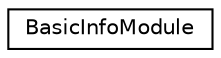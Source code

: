 digraph G
{
  edge [fontname="Helvetica",fontsize="10",labelfontname="Helvetica",labelfontsize="10"];
  node [fontname="Helvetica",fontsize="10",shape=record];
  rankdir="LR";
  Node1 [label="BasicInfoModule",height=0.2,width=0.4,color="black", fillcolor="white", style="filled",URL="$interface_basic_info_module.html"];
}
